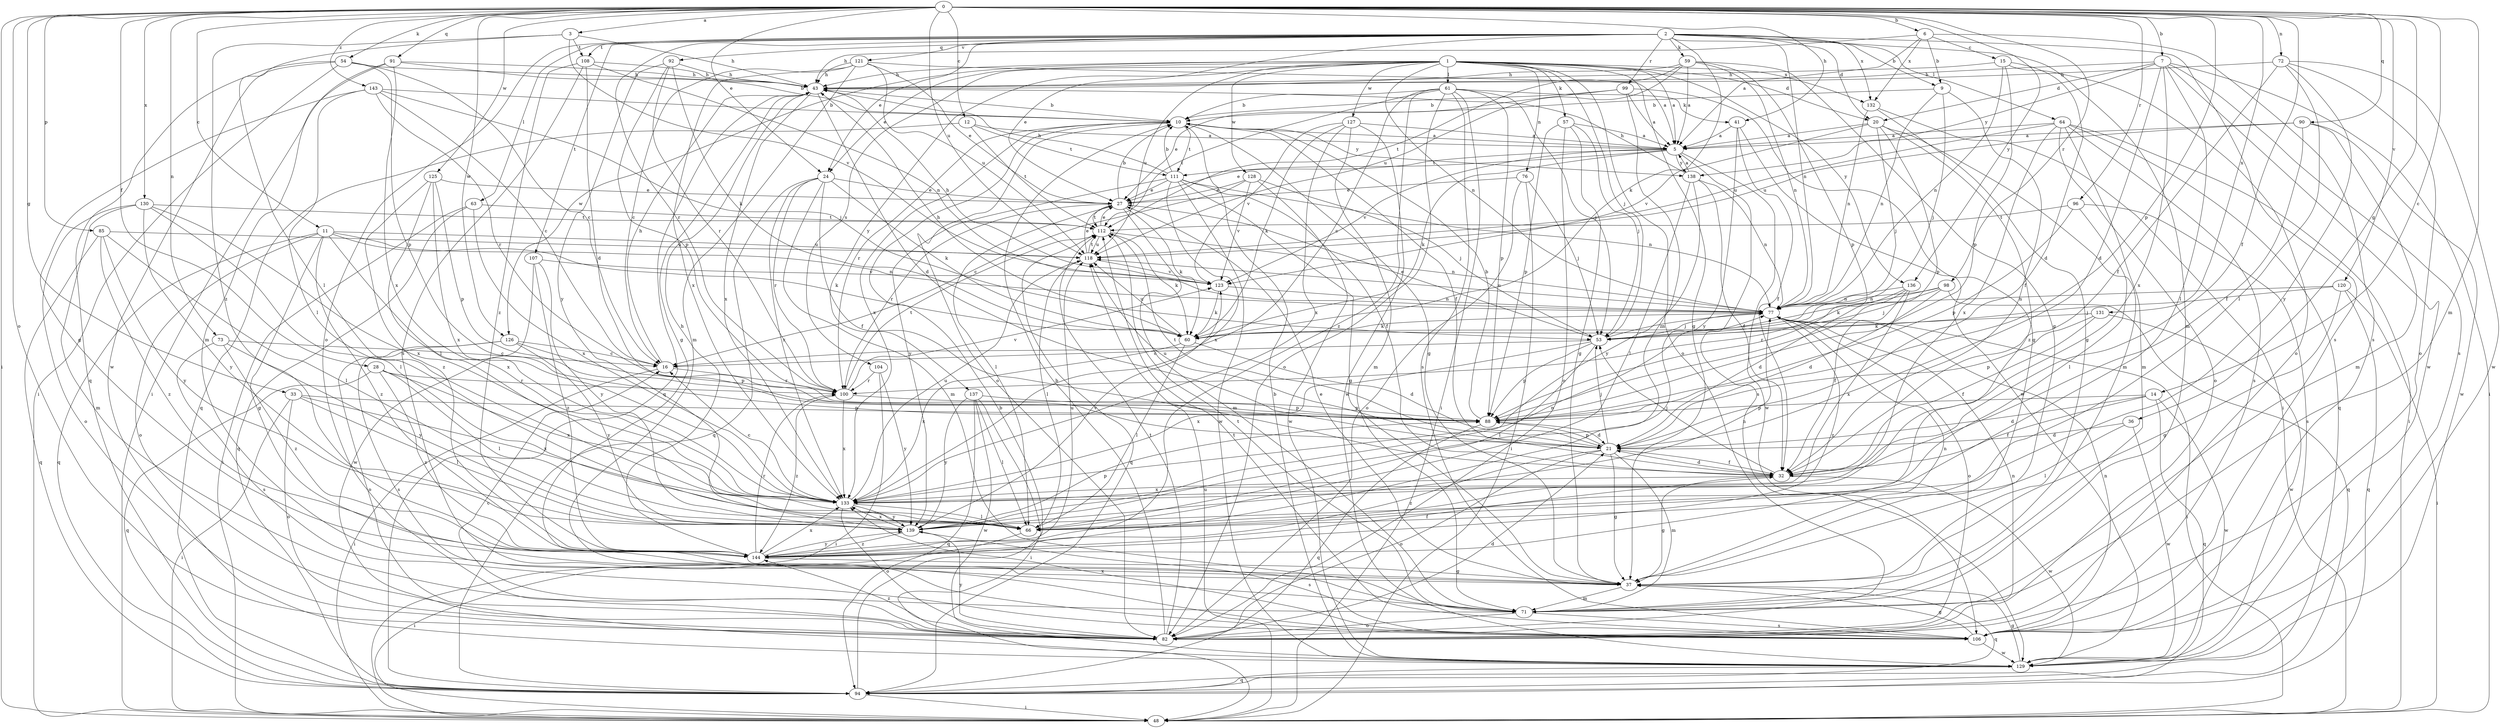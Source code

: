 strict digraph  {
0;
1;
2;
3;
5;
6;
7;
9;
10;
11;
12;
14;
15;
16;
20;
21;
24;
27;
28;
32;
33;
36;
37;
41;
43;
48;
53;
54;
57;
59;
60;
61;
63;
64;
66;
71;
72;
73;
76;
77;
82;
85;
88;
90;
91;
92;
94;
96;
98;
99;
100;
104;
106;
107;
108;
111;
112;
118;
120;
121;
123;
125;
126;
127;
128;
129;
130;
131;
132;
133;
136;
137;
138;
139;
143;
144;
0 -> 3  [label=a];
0 -> 6  [label=b];
0 -> 7  [label=b];
0 -> 11  [label=c];
0 -> 12  [label=c];
0 -> 14  [label=c];
0 -> 24  [label=e];
0 -> 28  [label=f];
0 -> 32  [label=f];
0 -> 33  [label=g];
0 -> 36  [label=g];
0 -> 41  [label=h];
0 -> 48  [label=i];
0 -> 54  [label=k];
0 -> 71  [label=m];
0 -> 72  [label=n];
0 -> 73  [label=n];
0 -> 82  [label=o];
0 -> 85  [label=p];
0 -> 88  [label=p];
0 -> 90  [label=q];
0 -> 91  [label=q];
0 -> 96  [label=r];
0 -> 98  [label=r];
0 -> 118  [label=u];
0 -> 120  [label=v];
0 -> 125  [label=w];
0 -> 126  [label=w];
0 -> 130  [label=x];
0 -> 131  [label=x];
0 -> 136  [label=y];
0 -> 143  [label=z];
1 -> 5  [label=a];
1 -> 20  [label=d];
1 -> 24  [label=e];
1 -> 37  [label=g];
1 -> 43  [label=h];
1 -> 53  [label=j];
1 -> 57  [label=k];
1 -> 61  [label=l];
1 -> 76  [label=n];
1 -> 77  [label=n];
1 -> 82  [label=o];
1 -> 104  [label=s];
1 -> 118  [label=u];
1 -> 126  [label=w];
1 -> 127  [label=w];
1 -> 128  [label=w];
1 -> 132  [label=x];
1 -> 136  [label=y];
1 -> 137  [label=y];
2 -> 9  [label=b];
2 -> 20  [label=d];
2 -> 24  [label=e];
2 -> 27  [label=e];
2 -> 59  [label=k];
2 -> 60  [label=k];
2 -> 63  [label=l];
2 -> 64  [label=l];
2 -> 71  [label=m];
2 -> 77  [label=n];
2 -> 82  [label=o];
2 -> 92  [label=q];
2 -> 99  [label=r];
2 -> 100  [label=r];
2 -> 106  [label=s];
2 -> 107  [label=t];
2 -> 108  [label=t];
2 -> 121  [label=v];
2 -> 132  [label=x];
3 -> 43  [label=h];
3 -> 66  [label=l];
3 -> 108  [label=t];
3 -> 123  [label=v];
3 -> 144  [label=z];
5 -> 27  [label=e];
5 -> 60  [label=k];
5 -> 106  [label=s];
5 -> 111  [label=t];
5 -> 123  [label=v];
5 -> 129  [label=w];
5 -> 138  [label=y];
6 -> 5  [label=a];
6 -> 9  [label=b];
6 -> 15  [label=c];
6 -> 43  [label=h];
6 -> 106  [label=s];
6 -> 132  [label=x];
7 -> 20  [label=d];
7 -> 21  [label=d];
7 -> 43  [label=h];
7 -> 48  [label=i];
7 -> 66  [label=l];
7 -> 106  [label=s];
7 -> 129  [label=w];
7 -> 133  [label=x];
7 -> 138  [label=y];
9 -> 10  [label=b];
9 -> 32  [label=f];
9 -> 53  [label=j];
9 -> 77  [label=n];
10 -> 5  [label=a];
10 -> 32  [label=f];
10 -> 37  [label=g];
10 -> 82  [label=o];
10 -> 100  [label=r];
10 -> 111  [label=t];
10 -> 133  [label=x];
10 -> 138  [label=y];
11 -> 37  [label=g];
11 -> 60  [label=k];
11 -> 77  [label=n];
11 -> 82  [label=o];
11 -> 94  [label=q];
11 -> 118  [label=u];
11 -> 133  [label=x];
11 -> 144  [label=z];
12 -> 5  [label=a];
12 -> 94  [label=q];
12 -> 111  [label=t];
12 -> 112  [label=t];
14 -> 21  [label=d];
14 -> 32  [label=f];
14 -> 88  [label=p];
14 -> 94  [label=q];
14 -> 129  [label=w];
15 -> 21  [label=d];
15 -> 43  [label=h];
15 -> 77  [label=n];
15 -> 82  [label=o];
15 -> 88  [label=p];
16 -> 43  [label=h];
16 -> 48  [label=i];
16 -> 100  [label=r];
20 -> 5  [label=a];
20 -> 53  [label=j];
20 -> 71  [label=m];
20 -> 88  [label=p];
20 -> 123  [label=v];
20 -> 144  [label=z];
21 -> 32  [label=f];
21 -> 37  [label=g];
21 -> 53  [label=j];
21 -> 71  [label=m];
21 -> 82  [label=o];
21 -> 88  [label=p];
21 -> 112  [label=t];
21 -> 118  [label=u];
21 -> 144  [label=z];
24 -> 27  [label=e];
24 -> 32  [label=f];
24 -> 60  [label=k];
24 -> 71  [label=m];
24 -> 94  [label=q];
24 -> 100  [label=r];
24 -> 133  [label=x];
27 -> 10  [label=b];
27 -> 60  [label=k];
27 -> 66  [label=l];
27 -> 71  [label=m];
27 -> 100  [label=r];
27 -> 112  [label=t];
28 -> 66  [label=l];
28 -> 94  [label=q];
28 -> 100  [label=r];
28 -> 133  [label=x];
28 -> 144  [label=z];
32 -> 21  [label=d];
32 -> 37  [label=g];
32 -> 53  [label=j];
32 -> 129  [label=w];
32 -> 133  [label=x];
33 -> 48  [label=i];
33 -> 66  [label=l];
33 -> 82  [label=o];
33 -> 88  [label=p];
33 -> 133  [label=x];
36 -> 21  [label=d];
36 -> 66  [label=l];
36 -> 129  [label=w];
37 -> 27  [label=e];
37 -> 71  [label=m];
37 -> 77  [label=n];
37 -> 94  [label=q];
41 -> 5  [label=a];
41 -> 32  [label=f];
41 -> 129  [label=w];
41 -> 139  [label=y];
43 -> 10  [label=b];
43 -> 21  [label=d];
43 -> 37  [label=g];
43 -> 94  [label=q];
43 -> 133  [label=x];
48 -> 118  [label=u];
53 -> 16  [label=c];
53 -> 27  [label=e];
53 -> 66  [label=l];
53 -> 77  [label=n];
53 -> 88  [label=p];
53 -> 133  [label=x];
54 -> 16  [label=c];
54 -> 43  [label=h];
54 -> 48  [label=i];
54 -> 88  [label=p];
54 -> 94  [label=q];
54 -> 129  [label=w];
57 -> 5  [label=a];
57 -> 37  [label=g];
57 -> 53  [label=j];
57 -> 82  [label=o];
57 -> 88  [label=p];
59 -> 5  [label=a];
59 -> 37  [label=g];
59 -> 43  [label=h];
59 -> 77  [label=n];
59 -> 88  [label=p];
59 -> 112  [label=t];
59 -> 118  [label=u];
60 -> 21  [label=d];
60 -> 43  [label=h];
60 -> 66  [label=l];
60 -> 118  [label=u];
60 -> 133  [label=x];
61 -> 10  [label=b];
61 -> 16  [label=c];
61 -> 48  [label=i];
61 -> 53  [label=j];
61 -> 82  [label=o];
61 -> 88  [label=p];
61 -> 106  [label=s];
61 -> 112  [label=t];
61 -> 144  [label=z];
61 -> 41  [label=k];
63 -> 48  [label=i];
63 -> 94  [label=q];
63 -> 112  [label=t];
63 -> 133  [label=x];
64 -> 5  [label=a];
64 -> 48  [label=i];
64 -> 71  [label=m];
64 -> 82  [label=o];
64 -> 94  [label=q];
64 -> 106  [label=s];
64 -> 118  [label=u];
64 -> 133  [label=x];
66 -> 48  [label=i];
71 -> 82  [label=o];
71 -> 106  [label=s];
71 -> 112  [label=t];
72 -> 32  [label=f];
72 -> 43  [label=h];
72 -> 66  [label=l];
72 -> 82  [label=o];
72 -> 129  [label=w];
72 -> 139  [label=y];
73 -> 16  [label=c];
73 -> 106  [label=s];
73 -> 139  [label=y];
73 -> 144  [label=z];
76 -> 27  [label=e];
76 -> 48  [label=i];
76 -> 53  [label=j];
76 -> 82  [label=o];
77 -> 48  [label=i];
77 -> 53  [label=j];
77 -> 60  [label=k];
77 -> 82  [label=o];
77 -> 118  [label=u];
77 -> 144  [label=z];
82 -> 10  [label=b];
82 -> 16  [label=c];
82 -> 21  [label=d];
82 -> 77  [label=n];
82 -> 112  [label=t];
82 -> 139  [label=y];
82 -> 144  [label=z];
85 -> 66  [label=l];
85 -> 94  [label=q];
85 -> 118  [label=u];
85 -> 139  [label=y];
85 -> 144  [label=z];
88 -> 10  [label=b];
88 -> 21  [label=d];
88 -> 94  [label=q];
90 -> 5  [label=a];
90 -> 32  [label=f];
90 -> 71  [label=m];
90 -> 118  [label=u];
90 -> 129  [label=w];
91 -> 10  [label=b];
91 -> 43  [label=h];
91 -> 48  [label=i];
91 -> 71  [label=m];
91 -> 133  [label=x];
92 -> 43  [label=h];
92 -> 60  [label=k];
92 -> 88  [label=p];
92 -> 100  [label=r];
92 -> 139  [label=y];
94 -> 10  [label=b];
94 -> 48  [label=i];
96 -> 66  [label=l];
96 -> 88  [label=p];
96 -> 106  [label=s];
96 -> 112  [label=t];
98 -> 21  [label=d];
98 -> 53  [label=j];
98 -> 60  [label=k];
98 -> 77  [label=n];
98 -> 94  [label=q];
99 -> 5  [label=a];
99 -> 10  [label=b];
99 -> 27  [label=e];
99 -> 37  [label=g];
99 -> 144  [label=z];
100 -> 88  [label=p];
100 -> 112  [label=t];
100 -> 123  [label=v];
100 -> 133  [label=x];
100 -> 144  [label=z];
104 -> 48  [label=i];
104 -> 100  [label=r];
104 -> 139  [label=y];
106 -> 37  [label=g];
106 -> 77  [label=n];
106 -> 112  [label=t];
106 -> 129  [label=w];
106 -> 133  [label=x];
107 -> 123  [label=v];
107 -> 129  [label=w];
107 -> 139  [label=y];
107 -> 144  [label=z];
108 -> 21  [label=d];
108 -> 43  [label=h];
108 -> 77  [label=n];
108 -> 106  [label=s];
108 -> 144  [label=z];
111 -> 10  [label=b];
111 -> 27  [label=e];
111 -> 32  [label=f];
111 -> 37  [label=g];
111 -> 43  [label=h];
111 -> 77  [label=n];
111 -> 129  [label=w];
111 -> 133  [label=x];
111 -> 139  [label=y];
112 -> 27  [label=e];
112 -> 60  [label=k];
112 -> 77  [label=n];
112 -> 94  [label=q];
112 -> 118  [label=u];
118 -> 27  [label=e];
118 -> 66  [label=l];
118 -> 112  [label=t];
118 -> 123  [label=v];
120 -> 37  [label=g];
120 -> 48  [label=i];
120 -> 53  [label=j];
120 -> 77  [label=n];
120 -> 94  [label=q];
121 -> 5  [label=a];
121 -> 16  [label=c];
121 -> 27  [label=e];
121 -> 43  [label=h];
121 -> 71  [label=m];
121 -> 118  [label=u];
121 -> 133  [label=x];
123 -> 43  [label=h];
123 -> 60  [label=k];
123 -> 77  [label=n];
125 -> 27  [label=e];
125 -> 66  [label=l];
125 -> 88  [label=p];
125 -> 133  [label=x];
125 -> 144  [label=z];
126 -> 16  [label=c];
126 -> 82  [label=o];
126 -> 88  [label=p];
126 -> 106  [label=s];
126 -> 139  [label=y];
127 -> 5  [label=a];
127 -> 60  [label=k];
127 -> 71  [label=m];
127 -> 123  [label=v];
127 -> 129  [label=w];
127 -> 133  [label=x];
128 -> 16  [label=c];
128 -> 27  [label=e];
128 -> 53  [label=j];
128 -> 123  [label=v];
128 -> 129  [label=w];
129 -> 10  [label=b];
129 -> 37  [label=g];
129 -> 94  [label=q];
130 -> 66  [label=l];
130 -> 71  [label=m];
130 -> 82  [label=o];
130 -> 112  [label=t];
130 -> 133  [label=x];
130 -> 139  [label=y];
131 -> 32  [label=f];
131 -> 60  [label=k];
131 -> 88  [label=p];
131 -> 129  [label=w];
132 -> 37  [label=g];
132 -> 48  [label=i];
132 -> 77  [label=n];
133 -> 16  [label=c];
133 -> 66  [label=l];
133 -> 77  [label=n];
133 -> 82  [label=o];
133 -> 118  [label=u];
133 -> 139  [label=y];
136 -> 21  [label=d];
136 -> 32  [label=f];
136 -> 77  [label=n];
136 -> 100  [label=r];
136 -> 133  [label=x];
137 -> 48  [label=i];
137 -> 66  [label=l];
137 -> 88  [label=p];
137 -> 94  [label=q];
137 -> 129  [label=w];
137 -> 139  [label=y];
138 -> 5  [label=a];
138 -> 32  [label=f];
138 -> 43  [label=h];
138 -> 66  [label=l];
138 -> 77  [label=n];
138 -> 139  [label=y];
139 -> 77  [label=n];
139 -> 88  [label=p];
139 -> 106  [label=s];
139 -> 123  [label=v];
139 -> 133  [label=x];
139 -> 144  [label=z];
143 -> 10  [label=b];
143 -> 16  [label=c];
143 -> 37  [label=g];
143 -> 53  [label=j];
143 -> 66  [label=l];
143 -> 100  [label=r];
144 -> 32  [label=f];
144 -> 37  [label=g];
144 -> 43  [label=h];
144 -> 100  [label=r];
144 -> 118  [label=u];
144 -> 133  [label=x];
144 -> 139  [label=y];
}
